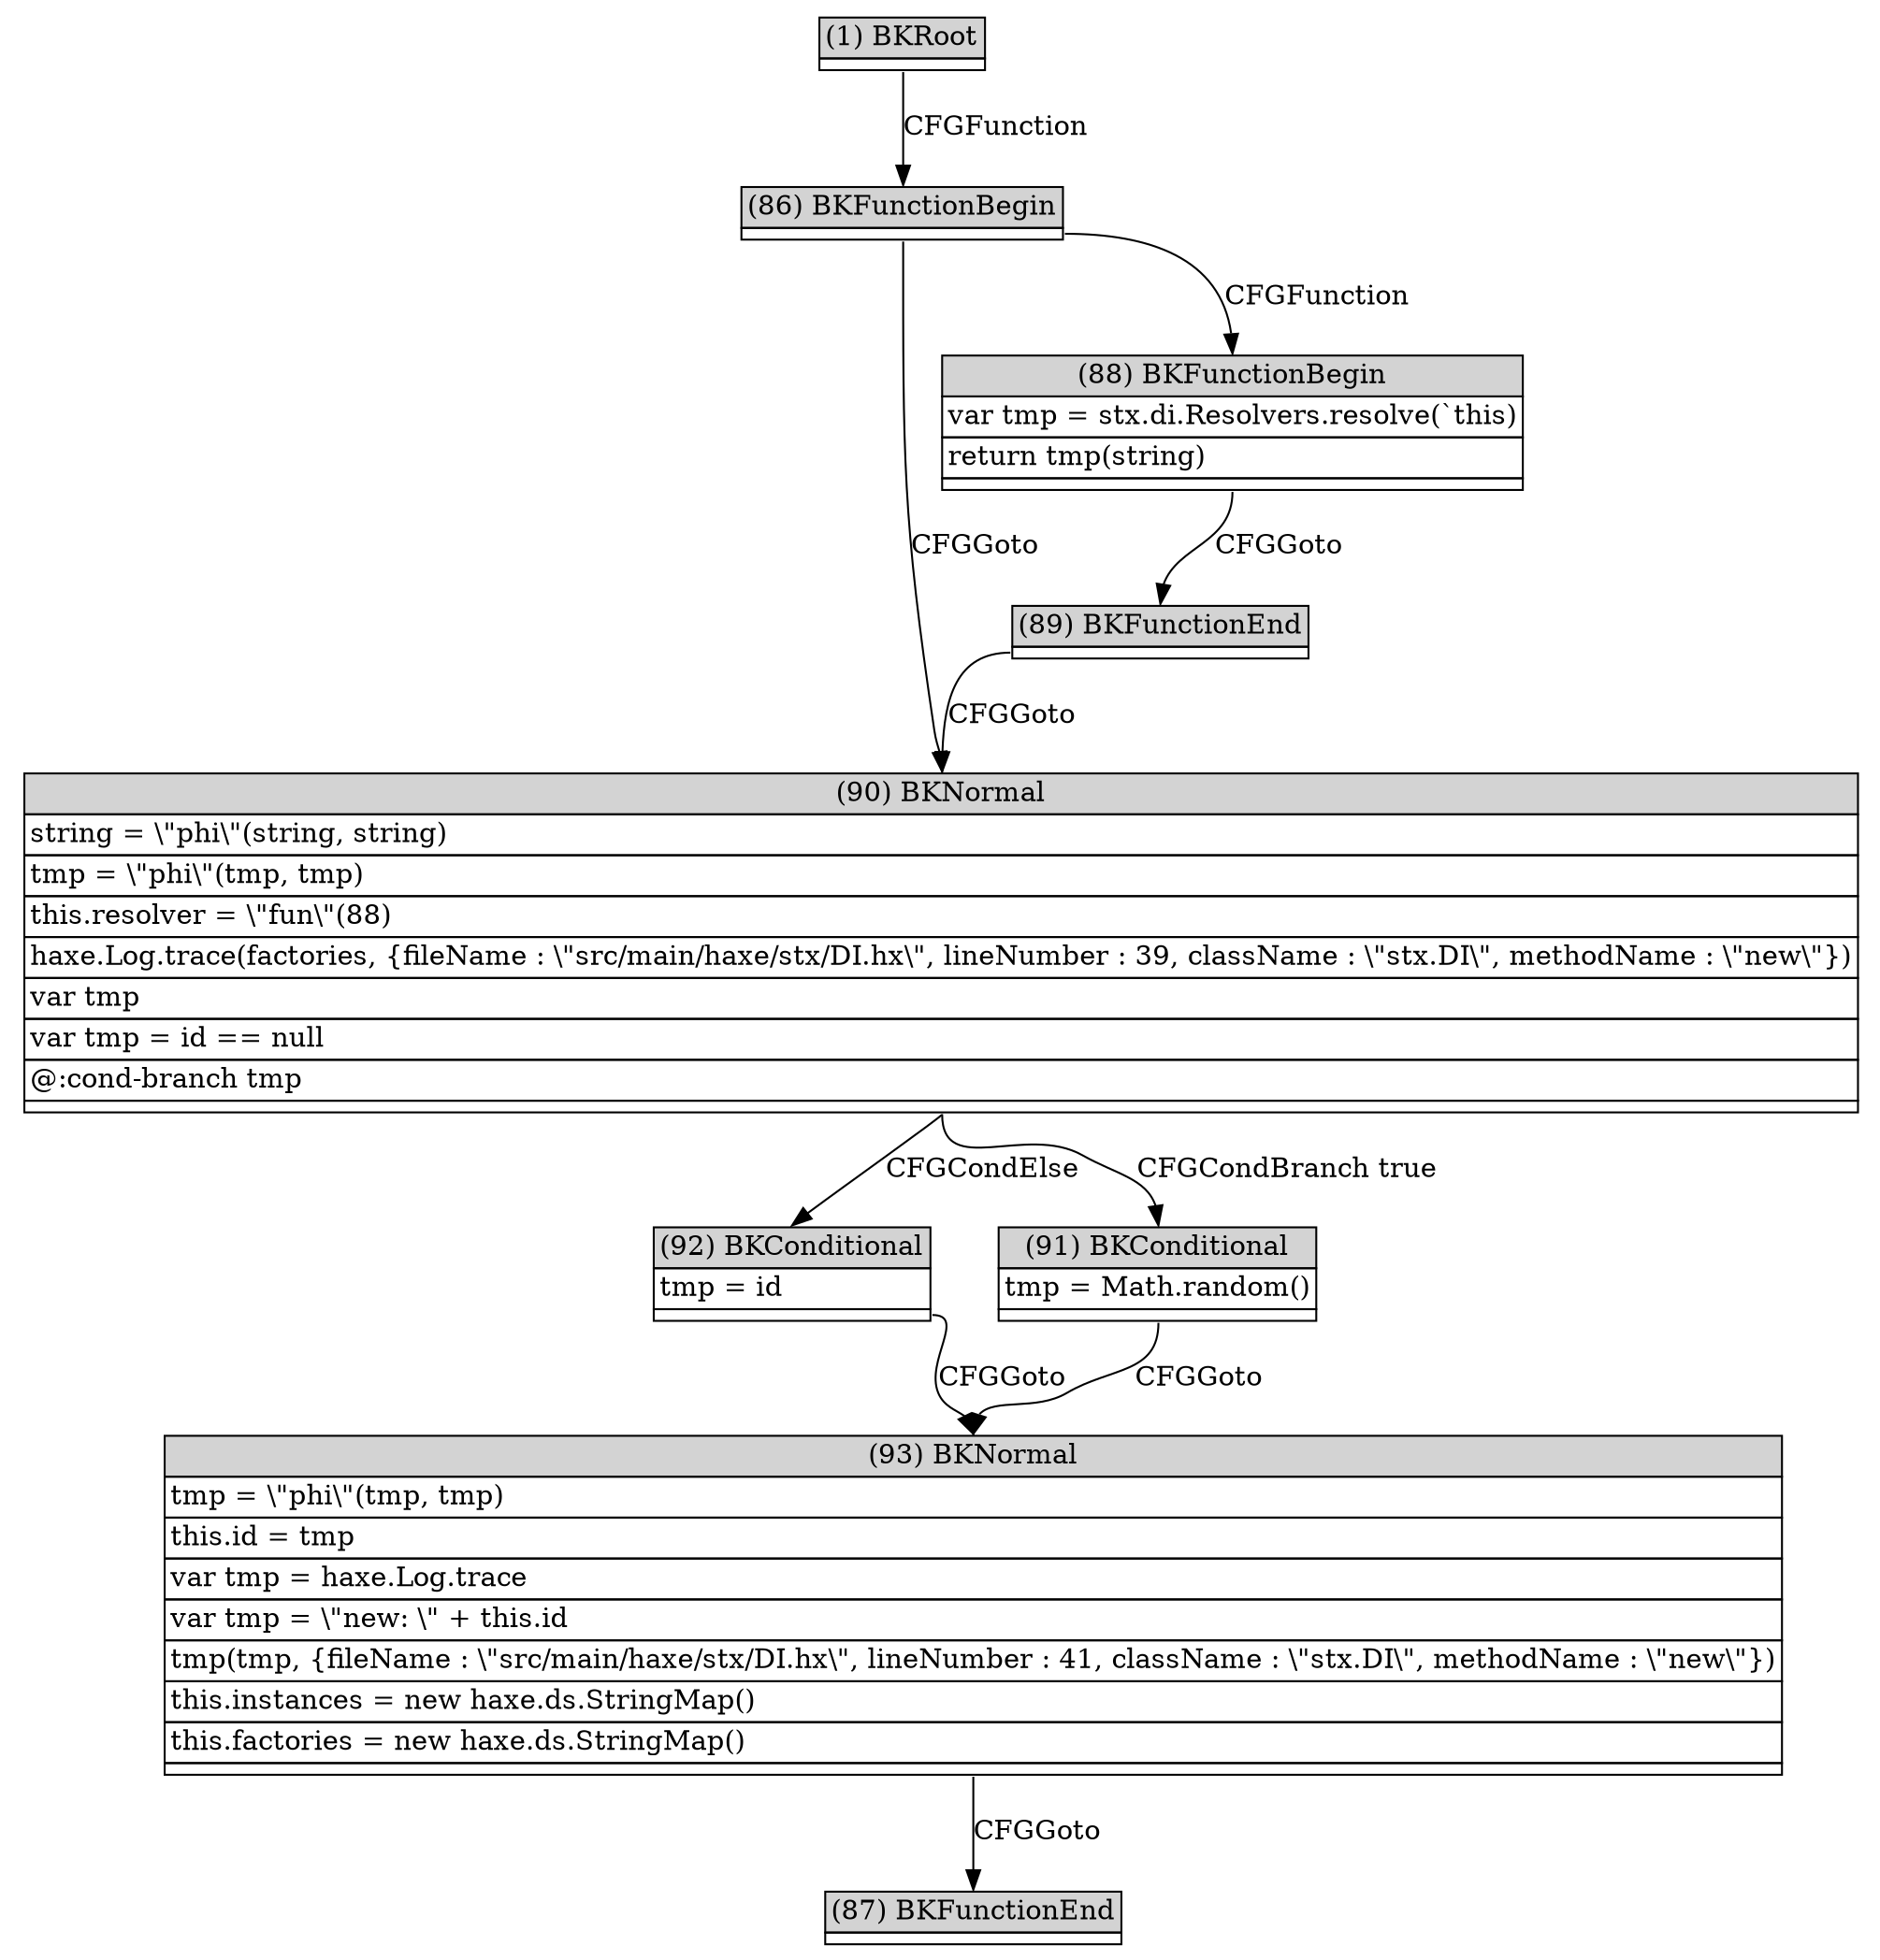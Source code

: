 digraph graphname {
	node [shape=plaintext];
n93[label=<<table BORDER="0" CELLBORDER="1" CELLSPACING="0">
	<tr><td port="in" bgcolor="lightgray">(93) BKNormal</td></tr>
	<tr><td port="ep0" align="left">tmp = \"phi\"(tmp, tmp)</td></tr>
	<tr><td port="e0" align="left">this.id = tmp</td></tr>
	<tr><td port="e1" align="left">var tmp = haxe.Log.trace</td></tr>
	<tr><td port="e2" align="left">var tmp = \"new: \" + this.id</td></tr>
	<tr><td port="e3" align="left">tmp(tmp, {fileName : \"src/main/haxe/stx/DI.hx\", lineNumber : 41, className : \"stx.DI\", methodName : \"new\"})</td></tr>
	<tr><td port="e4" align="left">this.instances = new haxe.ds.StringMap()</td></tr>
	<tr><td port="e5" align="left">this.factories = new haxe.ds.StringMap()</td></tr>
	<tr><td port="out"></td></tr>
</table>>];
n92[label=<<table BORDER="0" CELLBORDER="1" CELLSPACING="0">
	<tr><td port="in" bgcolor="lightgray">(92) BKConditional</td></tr>
	<tr><td port="e0" align="left">tmp = id</td></tr>
	<tr><td port="out"></td></tr>
</table>>];
n91[label=<<table BORDER="0" CELLBORDER="1" CELLSPACING="0">
	<tr><td port="in" bgcolor="lightgray">(91) BKConditional</td></tr>
	<tr><td port="e0" align="left">tmp = Math.random()</td></tr>
	<tr><td port="out"></td></tr>
</table>>];
n90[label=<<table BORDER="0" CELLBORDER="1" CELLSPACING="0">
	<tr><td port="in" bgcolor="lightgray">(90) BKNormal</td></tr>
	<tr><td port="ep0" align="left">string = \"phi\"(string, string)</td></tr>
	<tr><td port="ep1" align="left">tmp = \"phi\"(tmp, tmp)</td></tr>
	<tr><td port="e0" align="left">this.resolver = \"fun\"(88)</td></tr>
	<tr><td port="e1" align="left">haxe.Log.trace(factories, {fileName : \"src/main/haxe/stx/DI.hx\", lineNumber : 39, className : \"stx.DI\", methodName : \"new\"})</td></tr>
	<tr><td port="e2" align="left">var tmp</td></tr>
	<tr><td port="e3" align="left">var tmp = id == null</td></tr>
	<tr><td port="e4" align="left">@:cond-branch tmp</td></tr>
	<tr><td port="out"></td></tr>
</table>>];
n89[label=<<table BORDER="0" CELLBORDER="1" CELLSPACING="0">
	<tr><td port="in" bgcolor="lightgray">(89) BKFunctionEnd</td></tr>
	<tr><td port="out"></td></tr>
</table>>];
n88[label=<<table BORDER="0" CELLBORDER="1" CELLSPACING="0">
	<tr><td port="in" bgcolor="lightgray">(88) BKFunctionBegin</td></tr>
	<tr><td port="e0" align="left">var tmp = stx.di.Resolvers.resolve(`this)</td></tr>
	<tr><td port="e1" align="left">return tmp(string)</td></tr>
	<tr><td port="out"></td></tr>
</table>>];
n87[label=<<table BORDER="0" CELLBORDER="1" CELLSPACING="0">
	<tr><td port="in" bgcolor="lightgray">(87) BKFunctionEnd</td></tr>
	<tr><td port="out"></td></tr>
</table>>];
n86[label=<<table BORDER="0" CELLBORDER="1" CELLSPACING="0">
	<tr><td port="in" bgcolor="lightgray">(86) BKFunctionBegin</td></tr>
	<tr><td port="out"></td></tr>
</table>>];
n1[label=<<table BORDER="0" CELLBORDER="1" CELLSPACING="0">
	<tr><td port="in" bgcolor="lightgray">(1) BKRoot</td></tr>
	<tr><td port="out"></td></tr>
</table>>];
n1:out -> n86:in[label="CFGFunction"];
n86:out -> n90:in[label="CFGGoto"];
n86:out -> n88:in[label="CFGFunction"];
n88:out -> n89:in[label="CFGGoto"];
n89:out -> n90:in[label="CFGGoto"];
n90:out -> n92:in[label="CFGCondElse"];
n90:out -> n91:in[label="CFGCondBranch true"];
n91:out -> n93:in[label="CFGGoto"];
n93:out -> n87:in[label="CFGGoto"];
n92:out -> n93:in[label="CFGGoto"];
}
